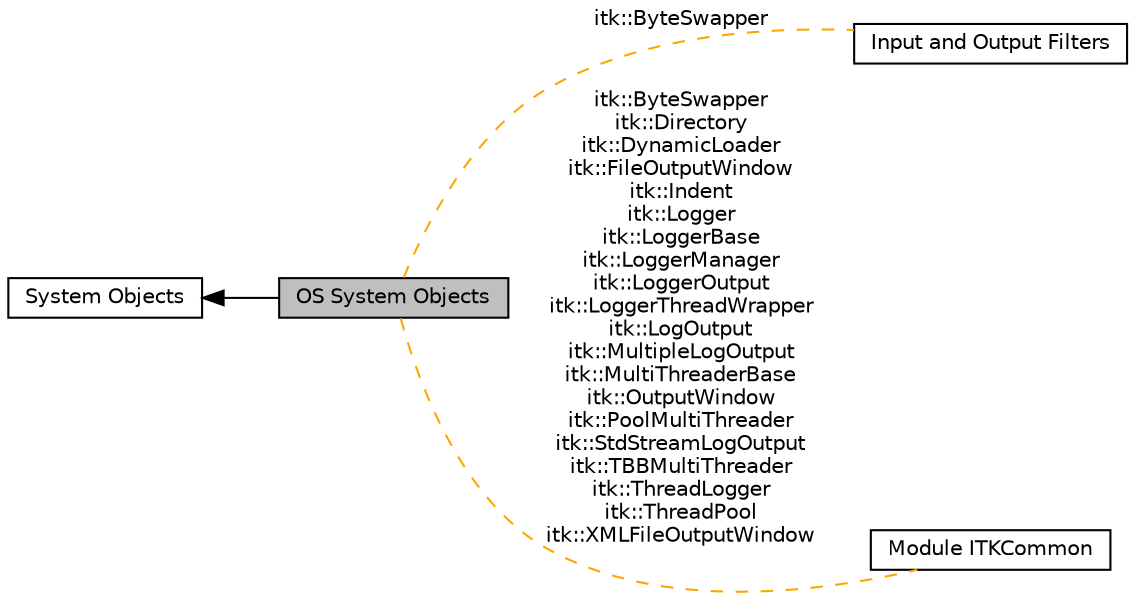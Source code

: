 digraph "OS System Objects"
{
  edge [fontname="Helvetica",fontsize="10",labelfontname="Helvetica",labelfontsize="10"];
  node [fontname="Helvetica",fontsize="10",shape=box];
  rankdir=LR;
  Node3 [label="Input and Output Filters",height=0.2,width=0.4,color="black", fillcolor="white", style="filled",URL="$group__IOFilters.html",tooltip=" "];
  Node4 [label="Module ITKCommon",height=0.2,width=0.4,color="black", fillcolor="white", style="filled",URL="$group__ITKCommon.html",tooltip=" "];
  Node1 [label="OS System Objects",height=0.2,width=0.4,color="black", fillcolor="grey75", style="filled", fontcolor="black",tooltip=" "];
  Node2 [label="System Objects",height=0.2,width=0.4,color="black", fillcolor="white", style="filled",URL="$group__SystemObjects.html",tooltip=" "];
  Node2->Node1 [shape=plaintext, dir="back", style="solid"];
  Node1->Node3 [shape=plaintext, label="itk::ByteSwapper", color="orange", dir="none", style="dashed"];
  Node1->Node4 [shape=plaintext, label="itk::ByteSwapper\nitk::Directory\nitk::DynamicLoader\nitk::FileOutputWindow\nitk::Indent\nitk::Logger\nitk::LoggerBase\nitk::LoggerManager\nitk::LoggerOutput\nitk::LoggerThreadWrapper\nitk::LogOutput\nitk::MultipleLogOutput\nitk::MultiThreaderBase\nitk::OutputWindow\nitk::PoolMultiThreader\nitk::StdStreamLogOutput\nitk::TBBMultiThreader\nitk::ThreadLogger\nitk::ThreadPool\nitk::XMLFileOutputWindow", color="orange", dir="none", style="dashed"];
}
